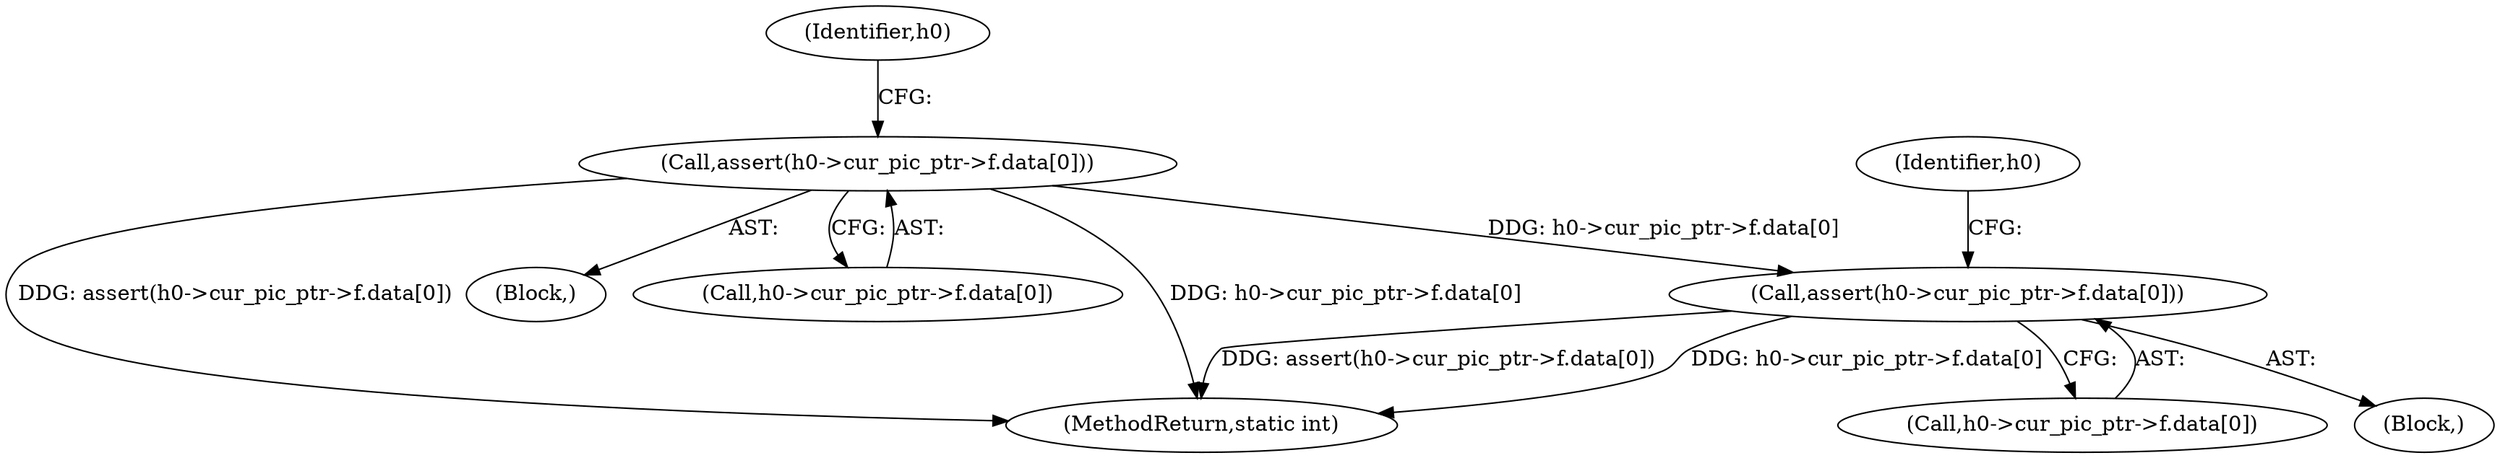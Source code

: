 digraph "0_FFmpeg_29ffeef5e73b8f41ff3a3f2242d356759c66f91f@API" {
"1001271" [label="(Call,assert(h0->cur_pic_ptr->f.data[0]))"];
"1001711" [label="(Call,assert(h0->cur_pic_ptr->f.data[0]))"];
"1001711" [label="(Call,assert(h0->cur_pic_ptr->f.data[0]))"];
"1001285" [label="(Identifier,h0)"];
"1003426" [label="(MethodReturn,static int)"];
"1001271" [label="(Call,assert(h0->cur_pic_ptr->f.data[0]))"];
"1001266" [label="(Block,)"];
"1001706" [label="(Block,)"];
"1001272" [label="(Call,h0->cur_pic_ptr->f.data[0])"];
"1001712" [label="(Call,h0->cur_pic_ptr->f.data[0])"];
"1001725" [label="(Identifier,h0)"];
"1001271" -> "1001266"  [label="AST: "];
"1001271" -> "1001272"  [label="CFG: "];
"1001272" -> "1001271"  [label="AST: "];
"1001285" -> "1001271"  [label="CFG: "];
"1001271" -> "1003426"  [label="DDG: assert(h0->cur_pic_ptr->f.data[0])"];
"1001271" -> "1003426"  [label="DDG: h0->cur_pic_ptr->f.data[0]"];
"1001271" -> "1001711"  [label="DDG: h0->cur_pic_ptr->f.data[0]"];
"1001711" -> "1001706"  [label="AST: "];
"1001711" -> "1001712"  [label="CFG: "];
"1001712" -> "1001711"  [label="AST: "];
"1001725" -> "1001711"  [label="CFG: "];
"1001711" -> "1003426"  [label="DDG: h0->cur_pic_ptr->f.data[0]"];
"1001711" -> "1003426"  [label="DDG: assert(h0->cur_pic_ptr->f.data[0])"];
}
